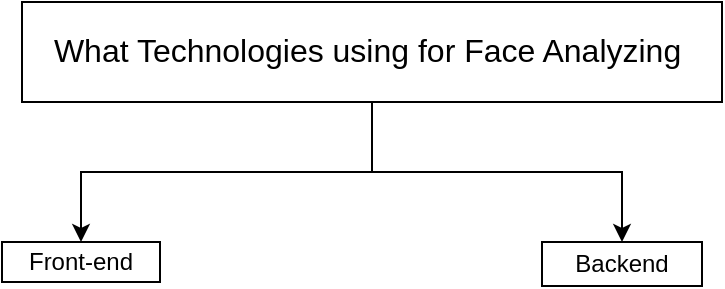 <mxfile version="24.7.14">
  <diagram name="Page-1" id="hD7l8Sol0qxSJKEBowCr">
    <mxGraphModel dx="797" dy="433" grid="1" gridSize="10" guides="1" tooltips="1" connect="1" arrows="1" fold="1" page="1" pageScale="1" pageWidth="850" pageHeight="1100" math="0" shadow="0">
      <root>
        <mxCell id="0" />
        <mxCell id="1" parent="0" />
        <mxCell id="AAQwpPlhhhtaNyk8HruS-12" value="" style="edgeStyle=orthogonalEdgeStyle;rounded=0;orthogonalLoop=1;jettySize=auto;html=1;entryX=0.5;entryY=0;entryDx=0;entryDy=0;" edge="1" parent="1" source="AAQwpPlhhhtaNyk8HruS-1" target="AAQwpPlhhhtaNyk8HruS-4">
          <mxGeometry relative="1" as="geometry">
            <mxPoint x="425" y="145" as="targetPoint" />
          </mxGeometry>
        </mxCell>
        <mxCell id="AAQwpPlhhhtaNyk8HruS-16" style="edgeStyle=orthogonalEdgeStyle;rounded=0;orthogonalLoop=1;jettySize=auto;html=1;exitX=0.5;exitY=1;exitDx=0;exitDy=0;" edge="1" parent="1" source="AAQwpPlhhhtaNyk8HruS-1" target="AAQwpPlhhhtaNyk8HruS-5">
          <mxGeometry relative="1" as="geometry" />
        </mxCell>
        <mxCell id="AAQwpPlhhhtaNyk8HruS-1" value="&lt;p style=&quot;line-height: 60%;&quot;&gt;&lt;font style=&quot;font-size: 16px;&quot;&gt;What Technologies using for Face Analyzing&amp;nbsp;&lt;/font&gt;&lt;/p&gt;" style="rounded=0;whiteSpace=wrap;html=1;" vertex="1" parent="1">
          <mxGeometry x="250" y="20" width="350" height="50" as="geometry" />
        </mxCell>
        <mxCell id="AAQwpPlhhhtaNyk8HruS-4" value="Front-end" style="rounded=0;whiteSpace=wrap;html=1;" vertex="1" parent="1">
          <mxGeometry x="240" y="140" width="79" height="20" as="geometry" />
        </mxCell>
        <mxCell id="AAQwpPlhhhtaNyk8HruS-5" value="Backend" style="rounded=0;whiteSpace=wrap;html=1;" vertex="1" parent="1">
          <mxGeometry x="510" y="140" width="80" height="22" as="geometry" />
        </mxCell>
      </root>
    </mxGraphModel>
  </diagram>
</mxfile>
